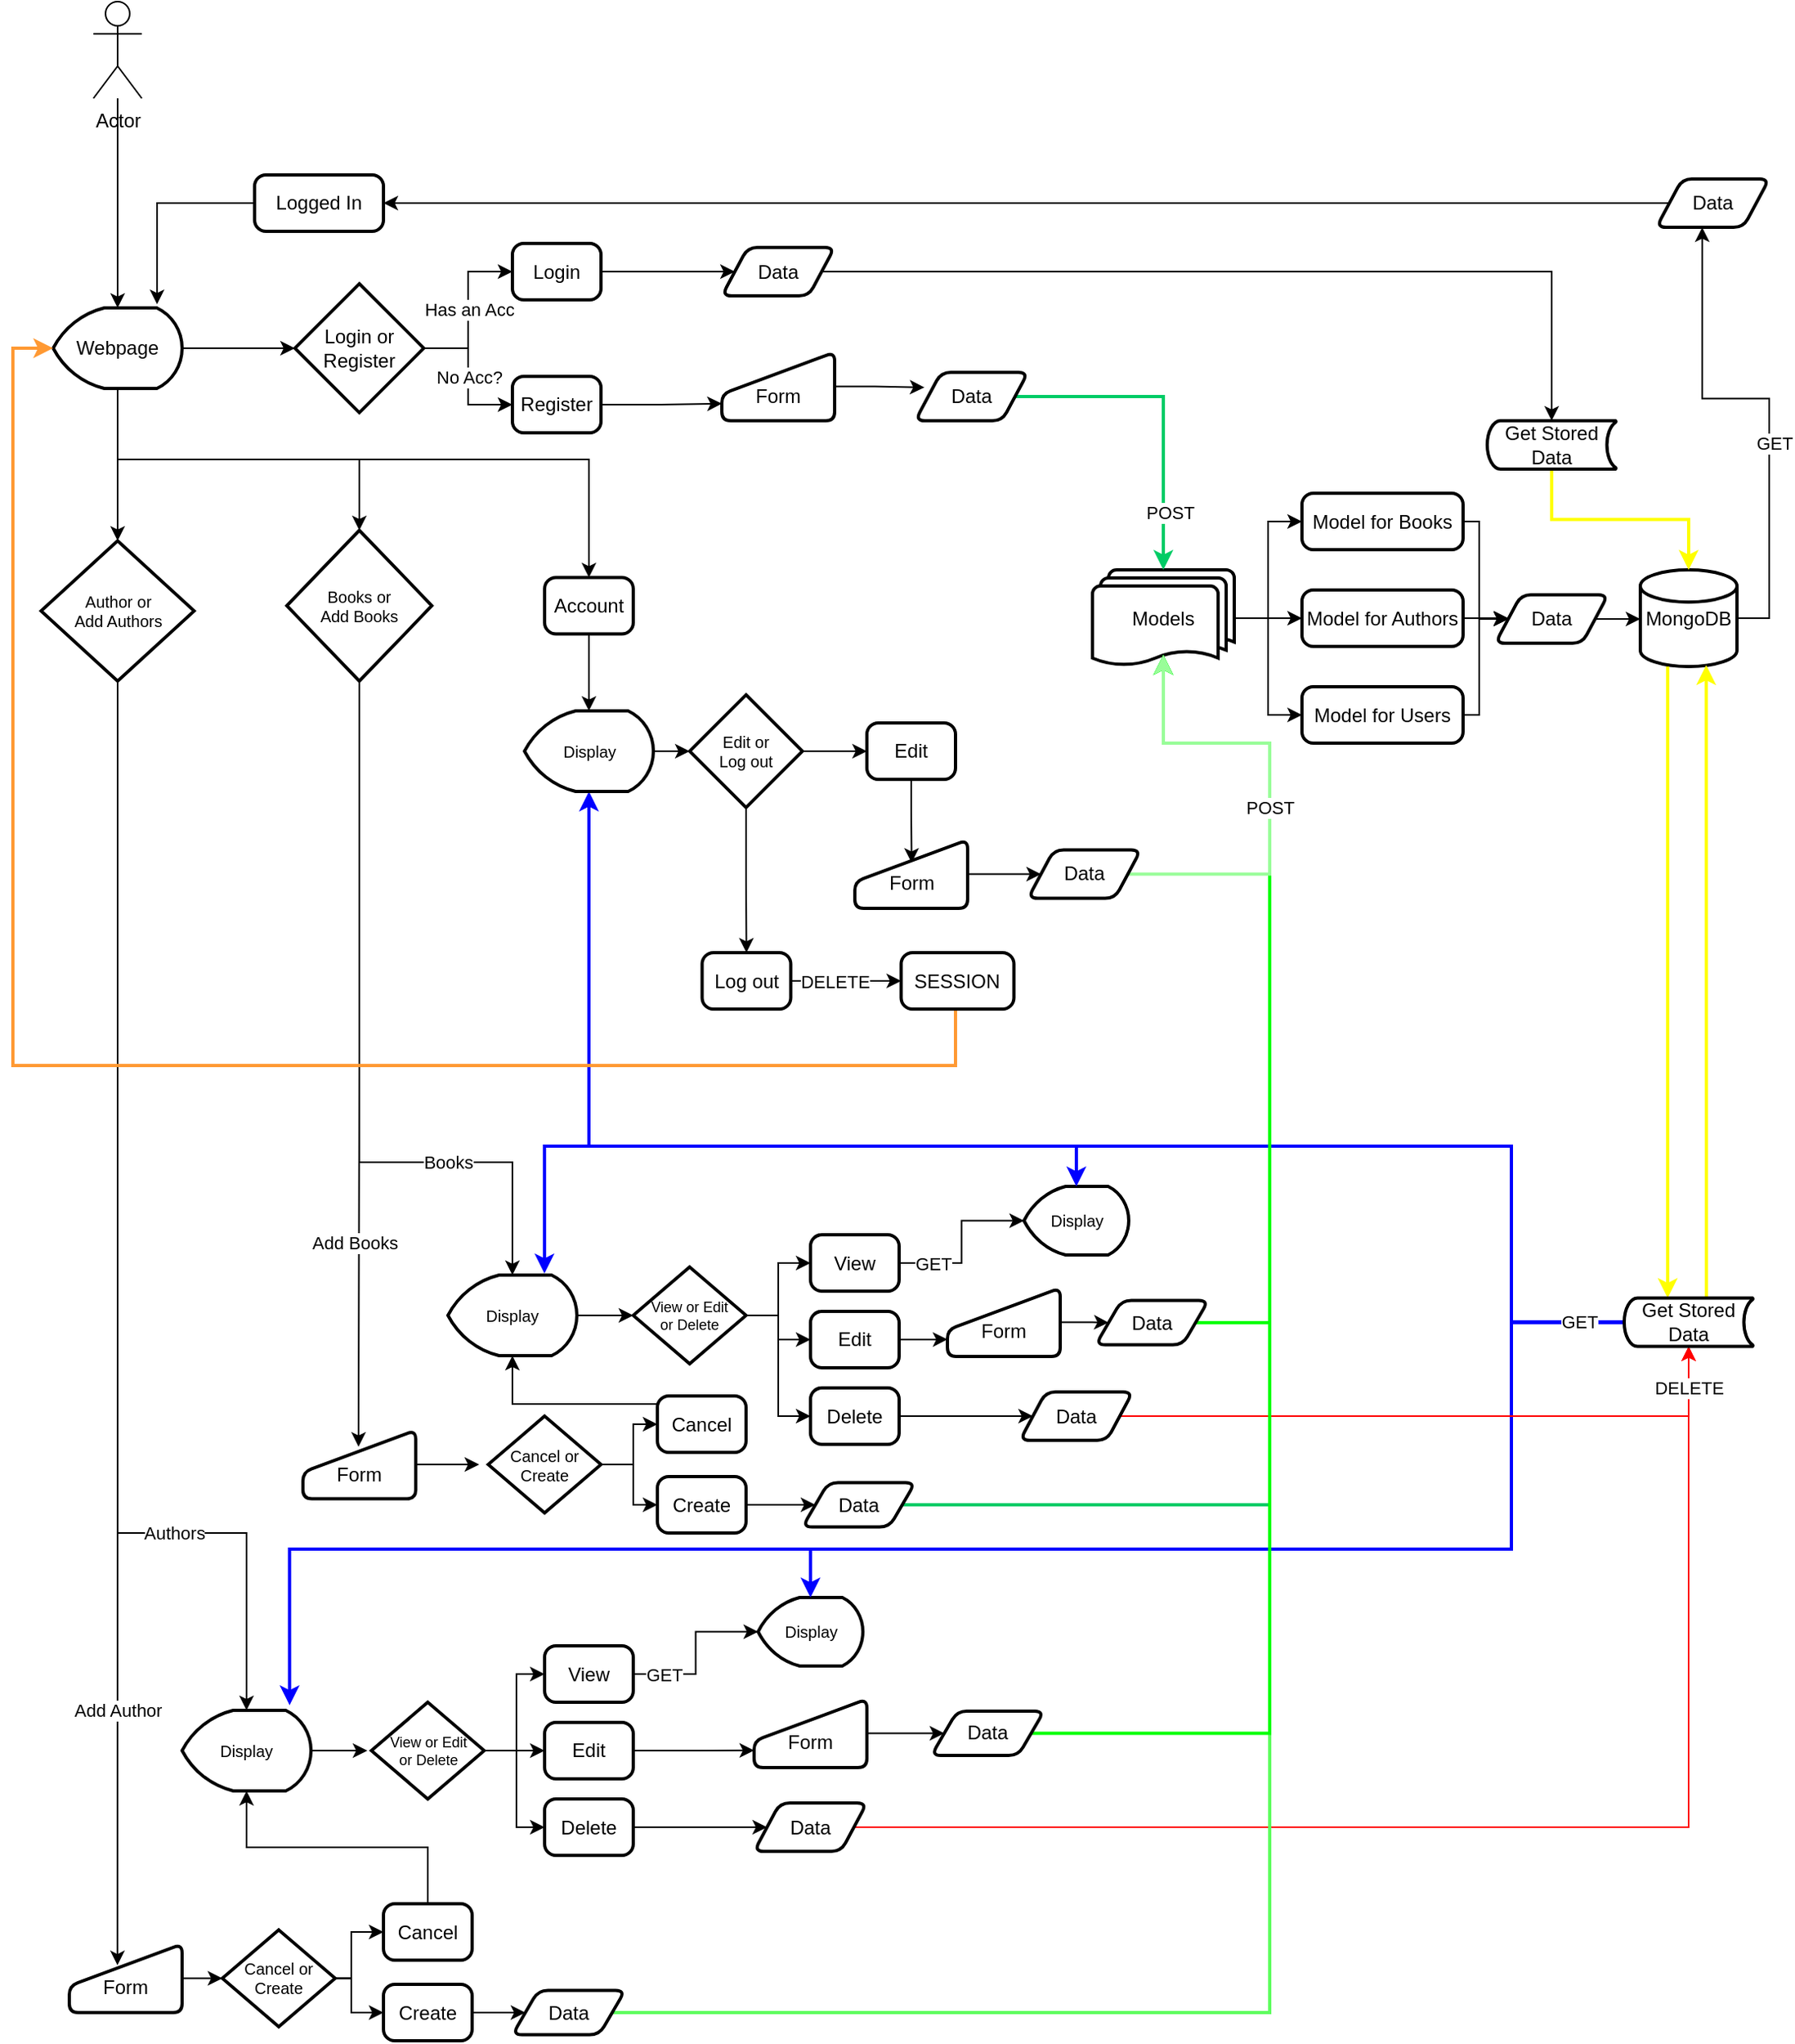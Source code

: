 <mxfile version="21.3.0" type="device">
  <diagram id="C5RBs43oDa-KdzZeNtuy" name="Page-1">
    <mxGraphModel dx="754" dy="336" grid="1" gridSize="10" guides="1" tooltips="1" connect="1" arrows="1" fold="1" page="1" pageScale="1" pageWidth="827" pageHeight="1169" math="0" shadow="0">
      <root>
        <mxCell id="WIyWlLk6GJQsqaUBKTNV-0" />
        <mxCell id="WIyWlLk6GJQsqaUBKTNV-1" parent="WIyWlLk6GJQsqaUBKTNV-0" />
        <mxCell id="bJSDkxrL3WFduaUttJcm-22" style="edgeStyle=orthogonalEdgeStyle;rounded=0;orthogonalLoop=1;jettySize=auto;html=1;exitX=1;exitY=0.5;exitDx=0;exitDy=0;entryX=0;entryY=0.5;entryDx=0;entryDy=0;entryPerimeter=0;" parent="WIyWlLk6GJQsqaUBKTNV-1" source="bJSDkxrL3WFduaUttJcm-2" target="bJSDkxrL3WFduaUttJcm-13" edge="1">
          <mxGeometry relative="1" as="geometry" />
        </mxCell>
        <mxCell id="bJSDkxrL3WFduaUttJcm-2" value="Data" style="shape=parallelogram;html=1;strokeWidth=2;perimeter=parallelogramPerimeter;whiteSpace=wrap;rounded=1;arcSize=12;size=0.23;" parent="WIyWlLk6GJQsqaUBKTNV-1" vertex="1">
          <mxGeometry x="930" y="398" width="70" height="30" as="geometry" />
        </mxCell>
        <mxCell id="bJSDkxrL3WFduaUttJcm-38" style="edgeStyle=orthogonalEdgeStyle;rounded=0;orthogonalLoop=1;jettySize=auto;html=1;exitX=0.5;exitY=1;exitDx=0;exitDy=0;exitPerimeter=0;entryX=0.5;entryY=0;entryDx=0;entryDy=0;entryPerimeter=0;" parent="WIyWlLk6GJQsqaUBKTNV-1" source="bJSDkxrL3WFduaUttJcm-3" target="bJSDkxrL3WFduaUttJcm-35" edge="1">
          <mxGeometry relative="1" as="geometry">
            <mxPoint x="74.667" y="350" as="targetPoint" />
            <Array as="points" />
          </mxGeometry>
        </mxCell>
        <mxCell id="bJSDkxrL3WFduaUttJcm-39" style="edgeStyle=orthogonalEdgeStyle;rounded=0;orthogonalLoop=1;jettySize=auto;html=1;exitX=0.5;exitY=1;exitDx=0;exitDy=0;exitPerimeter=0;entryX=0.5;entryY=0;entryDx=0;entryDy=0;entryPerimeter=0;" parent="WIyWlLk6GJQsqaUBKTNV-1" source="bJSDkxrL3WFduaUttJcm-3" target="bJSDkxrL3WFduaUttJcm-36" edge="1">
          <mxGeometry relative="1" as="geometry" />
        </mxCell>
        <mxCell id="bJSDkxrL3WFduaUttJcm-44" style="edgeStyle=orthogonalEdgeStyle;rounded=0;orthogonalLoop=1;jettySize=auto;html=1;exitX=1;exitY=0.5;exitDx=0;exitDy=0;exitPerimeter=0;" parent="WIyWlLk6GJQsqaUBKTNV-1" source="bJSDkxrL3WFduaUttJcm-3" target="bJSDkxrL3WFduaUttJcm-37" edge="1">
          <mxGeometry relative="1" as="geometry" />
        </mxCell>
        <mxCell id="bJSDkxrL3WFduaUttJcm-191" style="edgeStyle=orthogonalEdgeStyle;rounded=0;orthogonalLoop=1;jettySize=auto;html=1;entryX=0.5;entryY=0;entryDx=0;entryDy=0;" parent="WIyWlLk6GJQsqaUBKTNV-1" target="bJSDkxrL3WFduaUttJcm-190" edge="1">
          <mxGeometry relative="1" as="geometry">
            <mxPoint x="75" y="264" as="sourcePoint" />
            <mxPoint x="367.5" y="381.25" as="targetPoint" />
            <Array as="points">
              <mxPoint x="75" y="314" />
              <mxPoint x="368" y="314" />
            </Array>
          </mxGeometry>
        </mxCell>
        <mxCell id="bJSDkxrL3WFduaUttJcm-3" value="Webpage" style="strokeWidth=2;html=1;shape=mxgraph.flowchart.display;whiteSpace=wrap;" parent="WIyWlLk6GJQsqaUBKTNV-1" vertex="1">
          <mxGeometry x="35" y="220" width="80" height="50" as="geometry" />
        </mxCell>
        <mxCell id="bJSDkxrL3WFduaUttJcm-51" style="edgeStyle=orthogonalEdgeStyle;rounded=0;orthogonalLoop=1;jettySize=auto;html=1;exitX=1;exitY=0.5;exitDx=0;exitDy=0;entryX=0.082;entryY=0.312;entryDx=0;entryDy=0;entryPerimeter=0;" parent="WIyWlLk6GJQsqaUBKTNV-1" source="bJSDkxrL3WFduaUttJcm-4" target="bJSDkxrL3WFduaUttJcm-49" edge="1">
          <mxGeometry relative="1" as="geometry" />
        </mxCell>
        <mxCell id="bJSDkxrL3WFduaUttJcm-4" value="&lt;font style=&quot;font-size: 12px;&quot;&gt;Form&lt;/font&gt;" style="html=1;strokeWidth=2;shape=manualInput;whiteSpace=wrap;rounded=1;size=26;arcSize=11;spacingTop=12;" parent="WIyWlLk6GJQsqaUBKTNV-1" vertex="1">
          <mxGeometry x="450" y="247.5" width="70" height="42.5" as="geometry" />
        </mxCell>
        <mxCell id="bJSDkxrL3WFduaUttJcm-20" style="edgeStyle=orthogonalEdgeStyle;rounded=0;orthogonalLoop=1;jettySize=auto;html=1;exitX=1;exitY=0.5;exitDx=0;exitDy=0;entryX=0;entryY=0.5;entryDx=0;entryDy=0;" parent="WIyWlLk6GJQsqaUBKTNV-1" source="bJSDkxrL3WFduaUttJcm-6" target="bJSDkxrL3WFduaUttJcm-2" edge="1">
          <mxGeometry relative="1" as="geometry">
            <Array as="points">
              <mxPoint x="920" y="353" />
              <mxPoint x="920" y="413" />
            </Array>
          </mxGeometry>
        </mxCell>
        <mxCell id="bJSDkxrL3WFduaUttJcm-6" value="Model for Books" style="rounded=1;whiteSpace=wrap;html=1;absoluteArcSize=1;arcSize=14;strokeWidth=2;" parent="WIyWlLk6GJQsqaUBKTNV-1" vertex="1">
          <mxGeometry x="810" y="335" width="100" height="35" as="geometry" />
        </mxCell>
        <mxCell id="bJSDkxrL3WFduaUttJcm-10" style="edgeStyle=orthogonalEdgeStyle;rounded=0;orthogonalLoop=1;jettySize=auto;html=1;exitX=1;exitY=0.5;exitDx=0;exitDy=0;exitPerimeter=0;entryX=0;entryY=0.5;entryDx=0;entryDy=0;" parent="WIyWlLk6GJQsqaUBKTNV-1" source="bJSDkxrL3WFduaUttJcm-7" target="bJSDkxrL3WFduaUttJcm-6" edge="1">
          <mxGeometry relative="1" as="geometry" />
        </mxCell>
        <mxCell id="bJSDkxrL3WFduaUttJcm-11" style="edgeStyle=orthogonalEdgeStyle;rounded=0;orthogonalLoop=1;jettySize=auto;html=1;exitX=1;exitY=0.5;exitDx=0;exitDy=0;exitPerimeter=0;" parent="WIyWlLk6GJQsqaUBKTNV-1" source="bJSDkxrL3WFduaUttJcm-7" target="bJSDkxrL3WFduaUttJcm-8" edge="1">
          <mxGeometry relative="1" as="geometry" />
        </mxCell>
        <mxCell id="bJSDkxrL3WFduaUttJcm-12" style="edgeStyle=orthogonalEdgeStyle;rounded=0;orthogonalLoop=1;jettySize=auto;html=1;exitX=1;exitY=0.5;exitDx=0;exitDy=0;exitPerimeter=0;entryX=0;entryY=0.5;entryDx=0;entryDy=0;" parent="WIyWlLk6GJQsqaUBKTNV-1" source="bJSDkxrL3WFduaUttJcm-7" target="bJSDkxrL3WFduaUttJcm-9" edge="1">
          <mxGeometry relative="1" as="geometry" />
        </mxCell>
        <mxCell id="bJSDkxrL3WFduaUttJcm-7" value="Models" style="strokeWidth=2;html=1;shape=mxgraph.flowchart.multi-document;whiteSpace=wrap;" parent="WIyWlLk6GJQsqaUBKTNV-1" vertex="1">
          <mxGeometry x="680" y="382.5" width="88" height="60" as="geometry" />
        </mxCell>
        <mxCell id="bJSDkxrL3WFduaUttJcm-19" style="edgeStyle=orthogonalEdgeStyle;rounded=0;orthogonalLoop=1;jettySize=auto;html=1;exitX=1;exitY=0.5;exitDx=0;exitDy=0;entryX=0;entryY=0.5;entryDx=0;entryDy=0;" parent="WIyWlLk6GJQsqaUBKTNV-1" source="bJSDkxrL3WFduaUttJcm-8" target="bJSDkxrL3WFduaUttJcm-2" edge="1">
          <mxGeometry relative="1" as="geometry" />
        </mxCell>
        <mxCell id="bJSDkxrL3WFduaUttJcm-8" value="Model for Authors" style="rounded=1;whiteSpace=wrap;html=1;absoluteArcSize=1;arcSize=14;strokeWidth=2;" parent="WIyWlLk6GJQsqaUBKTNV-1" vertex="1">
          <mxGeometry x="810" y="395" width="100" height="35" as="geometry" />
        </mxCell>
        <mxCell id="bJSDkxrL3WFduaUttJcm-21" style="edgeStyle=orthogonalEdgeStyle;rounded=0;orthogonalLoop=1;jettySize=auto;html=1;exitX=1;exitY=0.5;exitDx=0;exitDy=0;entryX=0;entryY=0.5;entryDx=0;entryDy=0;" parent="WIyWlLk6GJQsqaUBKTNV-1" source="bJSDkxrL3WFduaUttJcm-9" target="bJSDkxrL3WFduaUttJcm-2" edge="1">
          <mxGeometry relative="1" as="geometry">
            <Array as="points">
              <mxPoint x="920" y="473" />
              <mxPoint x="920" y="413" />
            </Array>
          </mxGeometry>
        </mxCell>
        <mxCell id="bJSDkxrL3WFduaUttJcm-9" value="Model for Users" style="rounded=1;whiteSpace=wrap;html=1;absoluteArcSize=1;arcSize=14;strokeWidth=2;" parent="WIyWlLk6GJQsqaUBKTNV-1" vertex="1">
          <mxGeometry x="810" y="455" width="100" height="35" as="geometry" />
        </mxCell>
        <mxCell id="bJSDkxrL3WFduaUttJcm-58" style="edgeStyle=orthogonalEdgeStyle;rounded=0;orthogonalLoop=1;jettySize=auto;html=1;exitX=1;exitY=0.5;exitDx=0;exitDy=0;exitPerimeter=0;entryX=0.406;entryY=1.002;entryDx=0;entryDy=0;entryPerimeter=0;" parent="WIyWlLk6GJQsqaUBKTNV-1" source="bJSDkxrL3WFduaUttJcm-13" target="bJSDkxrL3WFduaUttJcm-56" edge="1">
          <mxGeometry relative="1" as="geometry" />
        </mxCell>
        <mxCell id="m30_3Kxj_st_KB5NB8ii-3" value="GET" style="edgeLabel;html=1;align=center;verticalAlign=middle;resizable=0;points=[];" parent="bJSDkxrL3WFduaUttJcm-58" vertex="1" connectable="0">
          <mxGeometry x="-0.154" y="-3" relative="1" as="geometry">
            <mxPoint as="offset" />
          </mxGeometry>
        </mxCell>
        <mxCell id="bJSDkxrL3WFduaUttJcm-13" value="MongoDB" style="strokeWidth=2;html=1;shape=mxgraph.flowchart.database;whiteSpace=wrap;" parent="WIyWlLk6GJQsqaUBKTNV-1" vertex="1">
          <mxGeometry x="1020" y="382.5" width="60" height="60" as="geometry" />
        </mxCell>
        <mxCell id="bJSDkxrL3WFduaUttJcm-24" style="edgeStyle=orthogonalEdgeStyle;rounded=0;orthogonalLoop=1;jettySize=auto;html=1;exitX=0.5;exitY=1;exitDx=0;exitDy=0;exitPerimeter=0;strokeColor=#FFFF00;strokeWidth=2;" parent="WIyWlLk6GJQsqaUBKTNV-1" source="bJSDkxrL3WFduaUttJcm-14" target="bJSDkxrL3WFduaUttJcm-13" edge="1">
          <mxGeometry relative="1" as="geometry" />
        </mxCell>
        <mxCell id="bJSDkxrL3WFduaUttJcm-14" value="Get Stored Data" style="strokeWidth=2;html=1;shape=mxgraph.flowchart.stored_data;whiteSpace=wrap;" parent="WIyWlLk6GJQsqaUBKTNV-1" vertex="1">
          <mxGeometry x="925" y="290" width="80" height="30" as="geometry" />
        </mxCell>
        <mxCell id="bJSDkxrL3WFduaUttJcm-32" style="edgeStyle=orthogonalEdgeStyle;rounded=0;orthogonalLoop=1;jettySize=auto;html=1;entryX=0.5;entryY=0;entryDx=0;entryDy=0;entryPerimeter=0;" parent="WIyWlLk6GJQsqaUBKTNV-1" source="bJSDkxrL3WFduaUttJcm-27" target="bJSDkxrL3WFduaUttJcm-3" edge="1">
          <mxGeometry relative="1" as="geometry">
            <mxPoint x="75" y="190" as="targetPoint" />
          </mxGeometry>
        </mxCell>
        <mxCell id="bJSDkxrL3WFduaUttJcm-27" value="Actor" style="shape=umlActor;verticalLabelPosition=bottom;verticalAlign=top;html=1;outlineConnect=0;" parent="WIyWlLk6GJQsqaUBKTNV-1" vertex="1">
          <mxGeometry x="60" y="30" width="30" height="60" as="geometry" />
        </mxCell>
        <mxCell id="bJSDkxrL3WFduaUttJcm-76" style="edgeStyle=orthogonalEdgeStyle;rounded=0;orthogonalLoop=1;jettySize=auto;html=1;exitX=1;exitY=0.5;exitDx=0;exitDy=0;exitPerimeter=0;" parent="WIyWlLk6GJQsqaUBKTNV-1" source="bJSDkxrL3WFduaUttJcm-31" edge="1">
          <mxGeometry relative="1" as="geometry">
            <mxPoint x="230" y="1115.259" as="targetPoint" />
          </mxGeometry>
        </mxCell>
        <mxCell id="bJSDkxrL3WFduaUttJcm-31" value="&lt;span style=&quot;font-size: 10px;&quot;&gt;Display&lt;/span&gt;" style="strokeWidth=2;html=1;shape=mxgraph.flowchart.display;whiteSpace=wrap;" parent="WIyWlLk6GJQsqaUBKTNV-1" vertex="1">
          <mxGeometry x="115" y="1090" width="80" height="50" as="geometry" />
        </mxCell>
        <mxCell id="bJSDkxrL3WFduaUttJcm-61" style="edgeStyle=orthogonalEdgeStyle;rounded=0;orthogonalLoop=1;jettySize=auto;html=1;entryX=0.806;entryY=-0.045;entryDx=0;entryDy=0;entryPerimeter=0;" parent="WIyWlLk6GJQsqaUBKTNV-1" source="bJSDkxrL3WFduaUttJcm-33" target="bJSDkxrL3WFduaUttJcm-3" edge="1">
          <mxGeometry relative="1" as="geometry" />
        </mxCell>
        <mxCell id="bJSDkxrL3WFduaUttJcm-33" value="Logged In" style="rounded=1;whiteSpace=wrap;html=1;absoluteArcSize=1;arcSize=14;strokeWidth=2;" parent="WIyWlLk6GJQsqaUBKTNV-1" vertex="1">
          <mxGeometry x="160" y="137.5" width="80" height="35" as="geometry" />
        </mxCell>
        <mxCell id="bJSDkxrL3WFduaUttJcm-198" style="edgeStyle=orthogonalEdgeStyle;rounded=0;orthogonalLoop=1;jettySize=auto;html=1;entryX=0;entryY=0.5;entryDx=0;entryDy=0;" parent="WIyWlLk6GJQsqaUBKTNV-1" source="bJSDkxrL3WFduaUttJcm-34" target="bJSDkxrL3WFduaUttJcm-188" edge="1">
          <mxGeometry relative="1" as="geometry" />
        </mxCell>
        <mxCell id="m30_3Kxj_st_KB5NB8ii-2" style="edgeStyle=orthogonalEdgeStyle;rounded=0;orthogonalLoop=1;jettySize=auto;html=1;exitX=0.5;exitY=1;exitDx=0;exitDy=0;exitPerimeter=0;entryX=0.5;entryY=0;entryDx=0;entryDy=0;" parent="WIyWlLk6GJQsqaUBKTNV-1" source="bJSDkxrL3WFduaUttJcm-34" target="bJSDkxrL3WFduaUttJcm-187" edge="1">
          <mxGeometry relative="1" as="geometry" />
        </mxCell>
        <mxCell id="bJSDkxrL3WFduaUttJcm-34" value="Edit or &#xa;Log out" style="strokeWidth=2;shape=mxgraph.flowchart.decision;whiteSpace=wrap;fontSize=10;" parent="WIyWlLk6GJQsqaUBKTNV-1" vertex="1">
          <mxGeometry x="430" y="460" width="70" height="70" as="geometry" />
        </mxCell>
        <mxCell id="bJSDkxrL3WFduaUttJcm-67" style="edgeStyle=orthogonalEdgeStyle;rounded=0;orthogonalLoop=1;jettySize=auto;html=1;exitX=0.5;exitY=1;exitDx=0;exitDy=0;exitPerimeter=0;entryX=0.427;entryY=0.309;entryDx=0;entryDy=0;entryPerimeter=0;" parent="WIyWlLk6GJQsqaUBKTNV-1" source="bJSDkxrL3WFduaUttJcm-35" target="bJSDkxrL3WFduaUttJcm-63" edge="1">
          <mxGeometry relative="1" as="geometry">
            <mxPoint x="74.857" y="670" as="targetPoint" />
          </mxGeometry>
        </mxCell>
        <mxCell id="bJSDkxrL3WFduaUttJcm-70" value="Add Author" style="edgeLabel;html=1;align=center;verticalAlign=middle;resizable=0;points=[];" parent="bJSDkxrL3WFduaUttJcm-67" vertex="1" connectable="0">
          <mxGeometry x="0.271" y="1" relative="1" as="geometry">
            <mxPoint x="-1" y="132" as="offset" />
          </mxGeometry>
        </mxCell>
        <mxCell id="bJSDkxrL3WFduaUttJcm-68" value="Authors" style="edgeStyle=orthogonalEdgeStyle;rounded=0;orthogonalLoop=1;jettySize=auto;html=1;exitX=0.5;exitY=1;exitDx=0;exitDy=0;exitPerimeter=0;" parent="WIyWlLk6GJQsqaUBKTNV-1" source="bJSDkxrL3WFduaUttJcm-35" target="bJSDkxrL3WFduaUttJcm-31" edge="1">
          <mxGeometry x="0.569" relative="1" as="geometry">
            <Array as="points">
              <mxPoint x="75" y="980" />
              <mxPoint x="155" y="980" />
            </Array>
            <mxPoint as="offset" />
          </mxGeometry>
        </mxCell>
        <mxCell id="bJSDkxrL3WFduaUttJcm-35" value="Author or &#xa;Add Authors" style="strokeWidth=2;shape=mxgraph.flowchart.decision;whiteSpace=wrap;fontSize=10;" parent="WIyWlLk6GJQsqaUBKTNV-1" vertex="1">
          <mxGeometry x="27.5" y="364.5" width="95" height="87" as="geometry" />
        </mxCell>
        <mxCell id="bJSDkxrL3WFduaUttJcm-94" style="edgeStyle=orthogonalEdgeStyle;rounded=0;orthogonalLoop=1;jettySize=auto;html=1;exitX=0.5;exitY=1;exitDx=0;exitDy=0;exitPerimeter=0;entryX=0.493;entryY=0.241;entryDx=0;entryDy=0;entryPerimeter=0;" parent="WIyWlLk6GJQsqaUBKTNV-1" source="bJSDkxrL3WFduaUttJcm-36" target="bJSDkxrL3WFduaUttJcm-87" edge="1">
          <mxGeometry relative="1" as="geometry" />
        </mxCell>
        <mxCell id="bJSDkxrL3WFduaUttJcm-96" value="Add Books" style="edgeLabel;html=1;align=center;verticalAlign=middle;resizable=0;points=[];" parent="bJSDkxrL3WFduaUttJcm-94" vertex="1" connectable="0">
          <mxGeometry x="0.285" y="-3" relative="1" as="geometry">
            <mxPoint y="43" as="offset" />
          </mxGeometry>
        </mxCell>
        <mxCell id="bJSDkxrL3WFduaUttJcm-95" value="Books" style="edgeStyle=orthogonalEdgeStyle;rounded=0;orthogonalLoop=1;jettySize=auto;html=1;exitX=0.5;exitY=1;exitDx=0;exitDy=0;exitPerimeter=0;entryX=0.5;entryY=0;entryDx=0;entryDy=0;entryPerimeter=0;" parent="WIyWlLk6GJQsqaUBKTNV-1" source="bJSDkxrL3WFduaUttJcm-36" target="bJSDkxrL3WFduaUttJcm-86" edge="1">
          <mxGeometry x="0.525" relative="1" as="geometry">
            <Array as="points">
              <mxPoint x="225" y="750" />
              <mxPoint x="320" y="750" />
            </Array>
            <mxPoint as="offset" />
          </mxGeometry>
        </mxCell>
        <mxCell id="bJSDkxrL3WFduaUttJcm-36" value="Books or &#xa;Add Books" style="strokeWidth=2;shape=mxgraph.flowchart.decision;whiteSpace=wrap;fontSize=10;" parent="WIyWlLk6GJQsqaUBKTNV-1" vertex="1">
          <mxGeometry x="180" y="358" width="90" height="93.5" as="geometry" />
        </mxCell>
        <mxCell id="bJSDkxrL3WFduaUttJcm-47" value="Has an Acc" style="edgeStyle=orthogonalEdgeStyle;rounded=0;orthogonalLoop=1;jettySize=auto;html=1;exitX=1;exitY=0.5;exitDx=0;exitDy=0;exitPerimeter=0;entryX=0;entryY=0.5;entryDx=0;entryDy=0;" parent="WIyWlLk6GJQsqaUBKTNV-1" source="bJSDkxrL3WFduaUttJcm-37" target="bJSDkxrL3WFduaUttJcm-45" edge="1">
          <mxGeometry relative="1" as="geometry" />
        </mxCell>
        <mxCell id="bJSDkxrL3WFduaUttJcm-48" value="No Acc?" style="edgeStyle=orthogonalEdgeStyle;rounded=0;orthogonalLoop=1;jettySize=auto;html=1;exitX=1;exitY=0.5;exitDx=0;exitDy=0;exitPerimeter=0;entryX=0;entryY=0.5;entryDx=0;entryDy=0;" parent="WIyWlLk6GJQsqaUBKTNV-1" source="bJSDkxrL3WFduaUttJcm-37" target="bJSDkxrL3WFduaUttJcm-46" edge="1">
          <mxGeometry relative="1" as="geometry" />
        </mxCell>
        <mxCell id="bJSDkxrL3WFduaUttJcm-37" value="Login or&lt;br&gt;Register" style="strokeWidth=2;html=1;shape=mxgraph.flowchart.decision;whiteSpace=wrap;" parent="WIyWlLk6GJQsqaUBKTNV-1" vertex="1">
          <mxGeometry x="185" y="205" width="80" height="80" as="geometry" />
        </mxCell>
        <mxCell id="bJSDkxrL3WFduaUttJcm-53" style="edgeStyle=orthogonalEdgeStyle;rounded=0;orthogonalLoop=1;jettySize=auto;html=1;exitX=1;exitY=0.5;exitDx=0;exitDy=0;entryX=0;entryY=0.5;entryDx=0;entryDy=0;" parent="WIyWlLk6GJQsqaUBKTNV-1" source="bJSDkxrL3WFduaUttJcm-45" target="bJSDkxrL3WFduaUttJcm-52" edge="1">
          <mxGeometry relative="1" as="geometry">
            <mxPoint x="410" y="197.545" as="targetPoint" />
          </mxGeometry>
        </mxCell>
        <mxCell id="bJSDkxrL3WFduaUttJcm-45" value="Login" style="rounded=1;whiteSpace=wrap;html=1;absoluteArcSize=1;arcSize=14;strokeWidth=2;" parent="WIyWlLk6GJQsqaUBKTNV-1" vertex="1">
          <mxGeometry x="320" y="180" width="55" height="35" as="geometry" />
        </mxCell>
        <mxCell id="bJSDkxrL3WFduaUttJcm-50" style="edgeStyle=orthogonalEdgeStyle;rounded=0;orthogonalLoop=1;jettySize=auto;html=1;exitX=1;exitY=0.5;exitDx=0;exitDy=0;entryX=0;entryY=0.75;entryDx=0;entryDy=0;" parent="WIyWlLk6GJQsqaUBKTNV-1" source="bJSDkxrL3WFduaUttJcm-46" target="bJSDkxrL3WFduaUttJcm-4" edge="1">
          <mxGeometry relative="1" as="geometry" />
        </mxCell>
        <mxCell id="bJSDkxrL3WFduaUttJcm-46" value="Register" style="rounded=1;whiteSpace=wrap;html=1;absoluteArcSize=1;arcSize=14;strokeWidth=2;" parent="WIyWlLk6GJQsqaUBKTNV-1" vertex="1">
          <mxGeometry x="320" y="262.5" width="55" height="35" as="geometry" />
        </mxCell>
        <mxCell id="bJSDkxrL3WFduaUttJcm-55" style="edgeStyle=orthogonalEdgeStyle;rounded=0;orthogonalLoop=1;jettySize=auto;html=1;entryX=0.5;entryY=0;entryDx=0;entryDy=0;entryPerimeter=0;strokeColor=#00CC66;strokeWidth=2;" parent="WIyWlLk6GJQsqaUBKTNV-1" source="bJSDkxrL3WFduaUttJcm-49" target="bJSDkxrL3WFduaUttJcm-7" edge="1">
          <mxGeometry relative="1" as="geometry" />
        </mxCell>
        <mxCell id="bJSDkxrL3WFduaUttJcm-185" value="POST" style="edgeLabel;html=1;align=center;verticalAlign=middle;resizable=0;points=[];" parent="bJSDkxrL3WFduaUttJcm-55" vertex="1" connectable="0">
          <mxGeometry x="0.642" y="4" relative="1" as="geometry">
            <mxPoint as="offset" />
          </mxGeometry>
        </mxCell>
        <mxCell id="bJSDkxrL3WFduaUttJcm-49" value="Data" style="shape=parallelogram;html=1;strokeWidth=2;perimeter=parallelogramPerimeter;whiteSpace=wrap;rounded=1;arcSize=12;size=0.23;" parent="WIyWlLk6GJQsqaUBKTNV-1" vertex="1">
          <mxGeometry x="570" y="260" width="70" height="30" as="geometry" />
        </mxCell>
        <mxCell id="bJSDkxrL3WFduaUttJcm-54" style="edgeStyle=orthogonalEdgeStyle;rounded=0;orthogonalLoop=1;jettySize=auto;html=1;exitX=1;exitY=0.5;exitDx=0;exitDy=0;entryX=0.5;entryY=0;entryDx=0;entryDy=0;entryPerimeter=0;" parent="WIyWlLk6GJQsqaUBKTNV-1" source="bJSDkxrL3WFduaUttJcm-52" target="bJSDkxrL3WFduaUttJcm-14" edge="1">
          <mxGeometry relative="1" as="geometry">
            <mxPoint x="960" y="198" as="targetPoint" />
          </mxGeometry>
        </mxCell>
        <mxCell id="bJSDkxrL3WFduaUttJcm-52" value="Data" style="shape=parallelogram;html=1;strokeWidth=2;perimeter=parallelogramPerimeter;whiteSpace=wrap;rounded=1;arcSize=12;size=0.23;" parent="WIyWlLk6GJQsqaUBKTNV-1" vertex="1">
          <mxGeometry x="450" y="182.5" width="70" height="30" as="geometry" />
        </mxCell>
        <mxCell id="bJSDkxrL3WFduaUttJcm-60" style="edgeStyle=orthogonalEdgeStyle;rounded=0;orthogonalLoop=1;jettySize=auto;html=1;exitX=0;exitY=0.5;exitDx=0;exitDy=0;entryX=1;entryY=0.5;entryDx=0;entryDy=0;" parent="WIyWlLk6GJQsqaUBKTNV-1" source="bJSDkxrL3WFduaUttJcm-56" target="bJSDkxrL3WFduaUttJcm-33" edge="1">
          <mxGeometry relative="1" as="geometry" />
        </mxCell>
        <mxCell id="bJSDkxrL3WFduaUttJcm-56" value="Data" style="shape=parallelogram;html=1;strokeWidth=2;perimeter=parallelogramPerimeter;whiteSpace=wrap;rounded=1;arcSize=12;size=0.23;" parent="WIyWlLk6GJQsqaUBKTNV-1" vertex="1">
          <mxGeometry x="1030" y="140" width="70" height="30" as="geometry" />
        </mxCell>
        <mxCell id="bJSDkxrL3WFduaUttJcm-62" value="&lt;span style=&quot;font-size: 10px;&quot;&gt;Display&lt;/span&gt;" style="strokeWidth=2;html=1;shape=mxgraph.flowchart.display;whiteSpace=wrap;" parent="WIyWlLk6GJQsqaUBKTNV-1" vertex="1">
          <mxGeometry x="472.5" y="1020" width="65" height="42.5" as="geometry" />
        </mxCell>
        <mxCell id="bJSDkxrL3WFduaUttJcm-71" style="edgeStyle=orthogonalEdgeStyle;rounded=0;orthogonalLoop=1;jettySize=auto;html=1;entryX=0;entryY=0.5;entryDx=0;entryDy=0;entryPerimeter=0;" parent="WIyWlLk6GJQsqaUBKTNV-1" source="bJSDkxrL3WFduaUttJcm-63" target="bJSDkxrL3WFduaUttJcm-64" edge="1">
          <mxGeometry relative="1" as="geometry" />
        </mxCell>
        <mxCell id="bJSDkxrL3WFduaUttJcm-63" value="&lt;font style=&quot;font-size: 12px;&quot;&gt;Form&lt;/font&gt;" style="html=1;strokeWidth=2;shape=manualInput;whiteSpace=wrap;rounded=1;size=26;arcSize=11;spacingTop=12;" parent="WIyWlLk6GJQsqaUBKTNV-1" vertex="1">
          <mxGeometry x="45" y="1235" width="70" height="42.5" as="geometry" />
        </mxCell>
        <mxCell id="bJSDkxrL3WFduaUttJcm-72" style="edgeStyle=orthogonalEdgeStyle;rounded=0;orthogonalLoop=1;jettySize=auto;html=1;exitX=1;exitY=0.5;exitDx=0;exitDy=0;exitPerimeter=0;entryX=0;entryY=0.5;entryDx=0;entryDy=0;" parent="WIyWlLk6GJQsqaUBKTNV-1" source="bJSDkxrL3WFduaUttJcm-64" target="bJSDkxrL3WFduaUttJcm-66" edge="1">
          <mxGeometry relative="1" as="geometry">
            <Array as="points">
              <mxPoint x="220" y="1256" />
              <mxPoint x="220" y="1228" />
            </Array>
          </mxGeometry>
        </mxCell>
        <mxCell id="bJSDkxrL3WFduaUttJcm-73" style="edgeStyle=orthogonalEdgeStyle;rounded=0;orthogonalLoop=1;jettySize=auto;html=1;exitX=1;exitY=0.5;exitDx=0;exitDy=0;exitPerimeter=0;entryX=0;entryY=0.5;entryDx=0;entryDy=0;" parent="WIyWlLk6GJQsqaUBKTNV-1" source="bJSDkxrL3WFduaUttJcm-64" target="bJSDkxrL3WFduaUttJcm-65" edge="1">
          <mxGeometry relative="1" as="geometry">
            <Array as="points">
              <mxPoint x="220" y="1256" />
              <mxPoint x="220" y="1278" />
            </Array>
          </mxGeometry>
        </mxCell>
        <mxCell id="bJSDkxrL3WFduaUttJcm-64" value="Cancel or &#xa;Create" style="strokeWidth=2;shape=mxgraph.flowchart.decision;whiteSpace=wrap;fontSize=10;" parent="WIyWlLk6GJQsqaUBKTNV-1" vertex="1">
          <mxGeometry x="140" y="1226.25" width="70" height="60" as="geometry" />
        </mxCell>
        <mxCell id="bJSDkxrL3WFduaUttJcm-140" style="edgeStyle=orthogonalEdgeStyle;rounded=0;orthogonalLoop=1;jettySize=auto;html=1;" parent="WIyWlLk6GJQsqaUBKTNV-1" source="bJSDkxrL3WFduaUttJcm-65" target="bJSDkxrL3WFduaUttJcm-139" edge="1">
          <mxGeometry relative="1" as="geometry" />
        </mxCell>
        <mxCell id="bJSDkxrL3WFduaUttJcm-65" value="Create" style="rounded=1;whiteSpace=wrap;html=1;absoluteArcSize=1;arcSize=14;strokeWidth=2;" parent="WIyWlLk6GJQsqaUBKTNV-1" vertex="1">
          <mxGeometry x="240" y="1260" width="55" height="35" as="geometry" />
        </mxCell>
        <mxCell id="bJSDkxrL3WFduaUttJcm-74" style="edgeStyle=orthogonalEdgeStyle;rounded=0;orthogonalLoop=1;jettySize=auto;html=1;exitX=0.5;exitY=0;exitDx=0;exitDy=0;entryX=0.5;entryY=1;entryDx=0;entryDy=0;entryPerimeter=0;" parent="WIyWlLk6GJQsqaUBKTNV-1" source="bJSDkxrL3WFduaUttJcm-66" target="bJSDkxrL3WFduaUttJcm-31" edge="1">
          <mxGeometry relative="1" as="geometry" />
        </mxCell>
        <mxCell id="bJSDkxrL3WFduaUttJcm-66" value="Cancel" style="rounded=1;whiteSpace=wrap;html=1;absoluteArcSize=1;arcSize=14;strokeWidth=2;" parent="WIyWlLk6GJQsqaUBKTNV-1" vertex="1">
          <mxGeometry x="240" y="1210" width="55" height="35" as="geometry" />
        </mxCell>
        <mxCell id="bJSDkxrL3WFduaUttJcm-80" style="edgeStyle=orthogonalEdgeStyle;rounded=0;orthogonalLoop=1;jettySize=auto;html=1;exitX=1;exitY=0.5;exitDx=0;exitDy=0;exitPerimeter=0;entryX=0;entryY=0.5;entryDx=0;entryDy=0;" parent="WIyWlLk6GJQsqaUBKTNV-1" source="bJSDkxrL3WFduaUttJcm-75" target="bJSDkxrL3WFduaUttJcm-78" edge="1">
          <mxGeometry relative="1" as="geometry" />
        </mxCell>
        <mxCell id="bJSDkxrL3WFduaUttJcm-82" style="edgeStyle=orthogonalEdgeStyle;rounded=0;orthogonalLoop=1;jettySize=auto;html=1;exitX=1;exitY=0.5;exitDx=0;exitDy=0;exitPerimeter=0;entryX=0;entryY=0.5;entryDx=0;entryDy=0;" parent="WIyWlLk6GJQsqaUBKTNV-1" source="bJSDkxrL3WFduaUttJcm-75" target="bJSDkxrL3WFduaUttJcm-77" edge="1">
          <mxGeometry relative="1" as="geometry" />
        </mxCell>
        <mxCell id="bJSDkxrL3WFduaUttJcm-85" style="edgeStyle=orthogonalEdgeStyle;rounded=0;orthogonalLoop=1;jettySize=auto;html=1;exitX=1;exitY=0.5;exitDx=0;exitDy=0;exitPerimeter=0;" parent="WIyWlLk6GJQsqaUBKTNV-1" source="bJSDkxrL3WFduaUttJcm-75" target="bJSDkxrL3WFduaUttJcm-79" edge="1">
          <mxGeometry relative="1" as="geometry" />
        </mxCell>
        <mxCell id="bJSDkxrL3WFduaUttJcm-75" value="View or Edit &#xa;or Delete" style="strokeWidth=2;shape=mxgraph.flowchart.decision;whiteSpace=wrap;fontSize=9;" parent="WIyWlLk6GJQsqaUBKTNV-1" vertex="1">
          <mxGeometry x="232.5" y="1085" width="70" height="60" as="geometry" />
        </mxCell>
        <mxCell id="bJSDkxrL3WFduaUttJcm-110" value="" style="edgeStyle=orthogonalEdgeStyle;rounded=0;orthogonalLoop=1;jettySize=auto;html=1;exitX=1;exitY=0.5;exitDx=0;exitDy=0;entryX=0;entryY=0.75;entryDx=0;entryDy=0;" parent="WIyWlLk6GJQsqaUBKTNV-1" source="bJSDkxrL3WFduaUttJcm-77" target="bJSDkxrL3WFduaUttJcm-106" edge="1">
          <mxGeometry relative="1" as="geometry" />
        </mxCell>
        <mxCell id="bJSDkxrL3WFduaUttJcm-77" value="Edit" style="rounded=1;whiteSpace=wrap;html=1;absoluteArcSize=1;arcSize=14;strokeWidth=2;" parent="WIyWlLk6GJQsqaUBKTNV-1" vertex="1">
          <mxGeometry x="340" y="1097.5" width="55" height="35" as="geometry" />
        </mxCell>
        <mxCell id="bJSDkxrL3WFduaUttJcm-114" style="edgeStyle=orthogonalEdgeStyle;rounded=0;orthogonalLoop=1;jettySize=auto;html=1;exitX=1;exitY=0.5;exitDx=0;exitDy=0;entryX=0;entryY=0.5;entryDx=0;entryDy=0;entryPerimeter=0;" parent="WIyWlLk6GJQsqaUBKTNV-1" source="bJSDkxrL3WFduaUttJcm-78" target="bJSDkxrL3WFduaUttJcm-62" edge="1">
          <mxGeometry relative="1" as="geometry" />
        </mxCell>
        <mxCell id="bJSDkxrL3WFduaUttJcm-119" value="GET" style="edgeLabel;html=1;align=center;verticalAlign=middle;resizable=0;points=[];" parent="bJSDkxrL3WFduaUttJcm-114" vertex="1" connectable="0">
          <mxGeometry x="-0.368" relative="1" as="geometry">
            <mxPoint x="-14" as="offset" />
          </mxGeometry>
        </mxCell>
        <mxCell id="bJSDkxrL3WFduaUttJcm-78" value="View" style="rounded=1;whiteSpace=wrap;html=1;absoluteArcSize=1;arcSize=14;strokeWidth=2;" parent="WIyWlLk6GJQsqaUBKTNV-1" vertex="1">
          <mxGeometry x="340" y="1050" width="55" height="35" as="geometry" />
        </mxCell>
        <mxCell id="bJSDkxrL3WFduaUttJcm-116" style="edgeStyle=orthogonalEdgeStyle;rounded=0;orthogonalLoop=1;jettySize=auto;html=1;entryX=0;entryY=0.5;entryDx=0;entryDy=0;" parent="WIyWlLk6GJQsqaUBKTNV-1" source="bJSDkxrL3WFduaUttJcm-79" target="bJSDkxrL3WFduaUttJcm-112" edge="1">
          <mxGeometry relative="1" as="geometry" />
        </mxCell>
        <mxCell id="bJSDkxrL3WFduaUttJcm-79" value="Delete" style="rounded=1;whiteSpace=wrap;html=1;absoluteArcSize=1;arcSize=14;strokeWidth=2;" parent="WIyWlLk6GJQsqaUBKTNV-1" vertex="1">
          <mxGeometry x="340" y="1145" width="55" height="35" as="geometry" />
        </mxCell>
        <mxCell id="bJSDkxrL3WFduaUttJcm-162" style="edgeStyle=orthogonalEdgeStyle;rounded=0;orthogonalLoop=1;jettySize=auto;html=1;entryX=0;entryY=0.5;entryDx=0;entryDy=0;entryPerimeter=0;" parent="WIyWlLk6GJQsqaUBKTNV-1" source="bJSDkxrL3WFduaUttJcm-86" target="bJSDkxrL3WFduaUttJcm-161" edge="1">
          <mxGeometry relative="1" as="geometry" />
        </mxCell>
        <mxCell id="bJSDkxrL3WFduaUttJcm-86" value="&lt;span style=&quot;font-size: 10px;&quot;&gt;Display&lt;/span&gt;" style="strokeWidth=2;html=1;shape=mxgraph.flowchart.display;whiteSpace=wrap;" parent="WIyWlLk6GJQsqaUBKTNV-1" vertex="1">
          <mxGeometry x="280" y="820" width="80" height="50" as="geometry" />
        </mxCell>
        <mxCell id="bJSDkxrL3WFduaUttJcm-97" style="edgeStyle=orthogonalEdgeStyle;rounded=0;orthogonalLoop=1;jettySize=auto;html=1;entryX=-0.08;entryY=0.5;entryDx=0;entryDy=0;entryPerimeter=0;" parent="WIyWlLk6GJQsqaUBKTNV-1" source="bJSDkxrL3WFduaUttJcm-87" target="bJSDkxrL3WFduaUttJcm-88" edge="1">
          <mxGeometry relative="1" as="geometry" />
        </mxCell>
        <mxCell id="bJSDkxrL3WFduaUttJcm-87" value="&lt;font style=&quot;font-size: 12px;&quot;&gt;Form&lt;/font&gt;" style="html=1;strokeWidth=2;shape=manualInput;whiteSpace=wrap;rounded=1;size=26;arcSize=11;spacingTop=12;" parent="WIyWlLk6GJQsqaUBKTNV-1" vertex="1">
          <mxGeometry x="190" y="916.25" width="70" height="42.5" as="geometry" />
        </mxCell>
        <mxCell id="bJSDkxrL3WFduaUttJcm-98" style="edgeStyle=orthogonalEdgeStyle;rounded=0;orthogonalLoop=1;jettySize=auto;html=1;exitX=1;exitY=0.5;exitDx=0;exitDy=0;exitPerimeter=0;entryX=0;entryY=0.5;entryDx=0;entryDy=0;" parent="WIyWlLk6GJQsqaUBKTNV-1" source="bJSDkxrL3WFduaUttJcm-88" target="bJSDkxrL3WFduaUttJcm-90" edge="1">
          <mxGeometry relative="1" as="geometry" />
        </mxCell>
        <mxCell id="bJSDkxrL3WFduaUttJcm-99" style="edgeStyle=orthogonalEdgeStyle;rounded=0;orthogonalLoop=1;jettySize=auto;html=1;exitX=1;exitY=0.5;exitDx=0;exitDy=0;exitPerimeter=0;entryX=0;entryY=0.5;entryDx=0;entryDy=0;" parent="WIyWlLk6GJQsqaUBKTNV-1" source="bJSDkxrL3WFduaUttJcm-88" target="bJSDkxrL3WFduaUttJcm-89" edge="1">
          <mxGeometry relative="1" as="geometry" />
        </mxCell>
        <mxCell id="bJSDkxrL3WFduaUttJcm-88" value="Cancel or &#xa;Create" style="strokeWidth=2;shape=mxgraph.flowchart.decision;whiteSpace=wrap;fontSize=10;" parent="WIyWlLk6GJQsqaUBKTNV-1" vertex="1">
          <mxGeometry x="305" y="907.5" width="70" height="60" as="geometry" />
        </mxCell>
        <mxCell id="bJSDkxrL3WFduaUttJcm-137" style="edgeStyle=orthogonalEdgeStyle;rounded=0;orthogonalLoop=1;jettySize=auto;html=1;" parent="WIyWlLk6GJQsqaUBKTNV-1" source="bJSDkxrL3WFduaUttJcm-89" target="bJSDkxrL3WFduaUttJcm-127" edge="1">
          <mxGeometry relative="1" as="geometry" />
        </mxCell>
        <mxCell id="bJSDkxrL3WFduaUttJcm-89" value="Create" style="rounded=1;whiteSpace=wrap;html=1;absoluteArcSize=1;arcSize=14;strokeWidth=2;" parent="WIyWlLk6GJQsqaUBKTNV-1" vertex="1">
          <mxGeometry x="410" y="945" width="55" height="35" as="geometry" />
        </mxCell>
        <mxCell id="bJSDkxrL3WFduaUttJcm-104" style="edgeStyle=orthogonalEdgeStyle;rounded=0;orthogonalLoop=1;jettySize=auto;html=1;exitX=0;exitY=0.25;exitDx=0;exitDy=0;entryX=0.5;entryY=1;entryDx=0;entryDy=0;entryPerimeter=0;" parent="WIyWlLk6GJQsqaUBKTNV-1" source="bJSDkxrL3WFduaUttJcm-90" target="bJSDkxrL3WFduaUttJcm-86" edge="1">
          <mxGeometry relative="1" as="geometry">
            <Array as="points">
              <mxPoint x="410" y="900" />
              <mxPoint x="320" y="900" />
            </Array>
          </mxGeometry>
        </mxCell>
        <mxCell id="bJSDkxrL3WFduaUttJcm-90" value="Cancel" style="rounded=1;whiteSpace=wrap;html=1;absoluteArcSize=1;arcSize=14;strokeWidth=2;" parent="WIyWlLk6GJQsqaUBKTNV-1" vertex="1">
          <mxGeometry x="410" y="895" width="55" height="35" as="geometry" />
        </mxCell>
        <mxCell id="bJSDkxrL3WFduaUttJcm-172" style="edgeStyle=orthogonalEdgeStyle;rounded=0;orthogonalLoop=1;jettySize=auto;html=1;entryX=0;entryY=0.5;entryDx=0;entryDy=0;" parent="WIyWlLk6GJQsqaUBKTNV-1" source="bJSDkxrL3WFduaUttJcm-106" target="bJSDkxrL3WFduaUttJcm-171" edge="1">
          <mxGeometry relative="1" as="geometry" />
        </mxCell>
        <mxCell id="bJSDkxrL3WFduaUttJcm-106" value="&lt;font style=&quot;font-size: 12px;&quot;&gt;Form&lt;/font&gt;" style="html=1;strokeWidth=2;shape=manualInput;whiteSpace=wrap;rounded=1;size=26;arcSize=11;spacingTop=12;" parent="WIyWlLk6GJQsqaUBKTNV-1" vertex="1">
          <mxGeometry x="470" y="1083" width="70" height="42.5" as="geometry" />
        </mxCell>
        <mxCell id="bJSDkxrL3WFduaUttJcm-117" style="edgeStyle=orthogonalEdgeStyle;rounded=0;orthogonalLoop=1;jettySize=auto;html=1;entryX=0.5;entryY=1;entryDx=0;entryDy=0;entryPerimeter=0;strokeColor=#ff1414;" parent="WIyWlLk6GJQsqaUBKTNV-1" source="bJSDkxrL3WFduaUttJcm-112" target="bJSDkxrL3WFduaUttJcm-113" edge="1">
          <mxGeometry relative="1" as="geometry" />
        </mxCell>
        <mxCell id="bJSDkxrL3WFduaUttJcm-112" value="Data" style="shape=parallelogram;html=1;strokeWidth=2;perimeter=parallelogramPerimeter;whiteSpace=wrap;rounded=1;arcSize=12;size=0.23;" parent="WIyWlLk6GJQsqaUBKTNV-1" vertex="1">
          <mxGeometry x="470" y="1147.5" width="70" height="30" as="geometry" />
        </mxCell>
        <mxCell id="bJSDkxrL3WFduaUttJcm-142" style="edgeStyle=orthogonalEdgeStyle;rounded=0;orthogonalLoop=1;jettySize=auto;html=1;strokeColor=#0000FF;strokeWidth=2;entryX=0.749;entryY=-0.02;entryDx=0;entryDy=0;entryPerimeter=0;" parent="WIyWlLk6GJQsqaUBKTNV-1" source="bJSDkxrL3WFduaUttJcm-113" target="bJSDkxrL3WFduaUttJcm-86" edge="1">
          <mxGeometry relative="1" as="geometry">
            <mxPoint x="360" y="810" as="targetPoint" />
            <Array as="points">
              <mxPoint x="940" y="849" />
              <mxPoint x="940" y="740" />
              <mxPoint x="340" y="740" />
            </Array>
          </mxGeometry>
        </mxCell>
        <mxCell id="bJSDkxrL3WFduaUttJcm-143" style="edgeStyle=orthogonalEdgeStyle;rounded=0;orthogonalLoop=1;jettySize=auto;html=1;entryX=0.5;entryY=0;entryDx=0;entryDy=0;entryPerimeter=0;strokeColor=#0000FF;strokeWidth=2;" parent="WIyWlLk6GJQsqaUBKTNV-1" source="bJSDkxrL3WFduaUttJcm-113" target="bJSDkxrL3WFduaUttJcm-62" edge="1">
          <mxGeometry relative="1" as="geometry">
            <Array as="points">
              <mxPoint x="940" y="849" />
              <mxPoint x="940" y="990" />
              <mxPoint x="505" y="990" />
            </Array>
          </mxGeometry>
        </mxCell>
        <mxCell id="bJSDkxrL3WFduaUttJcm-144" style="edgeStyle=orthogonalEdgeStyle;rounded=0;orthogonalLoop=1;jettySize=auto;html=1;entryX=0.834;entryY=-0.063;entryDx=0;entryDy=0;entryPerimeter=0;strokeColor=#0000FF;strokeWidth=2;" parent="WIyWlLk6GJQsqaUBKTNV-1" source="bJSDkxrL3WFduaUttJcm-113" target="bJSDkxrL3WFduaUttJcm-31" edge="1">
          <mxGeometry relative="1" as="geometry">
            <Array as="points">
              <mxPoint x="940" y="849" />
              <mxPoint x="940" y="990" />
              <mxPoint x="182" y="990" />
            </Array>
          </mxGeometry>
        </mxCell>
        <mxCell id="bJSDkxrL3WFduaUttJcm-138" style="edgeStyle=orthogonalEdgeStyle;rounded=0;orthogonalLoop=1;jettySize=auto;html=1;entryX=0.5;entryY=0.88;entryDx=0;entryDy=0;entryPerimeter=0;strokeColor=#00CC66;strokeWidth=2;" parent="WIyWlLk6GJQsqaUBKTNV-1" source="bJSDkxrL3WFduaUttJcm-127" target="bJSDkxrL3WFduaUttJcm-7" edge="1">
          <mxGeometry relative="1" as="geometry">
            <Array as="points">
              <mxPoint x="790" y="963" />
              <mxPoint x="790" y="490" />
              <mxPoint x="724" y="490" />
            </Array>
          </mxGeometry>
        </mxCell>
        <mxCell id="bJSDkxrL3WFduaUttJcm-127" value="Data" style="shape=parallelogram;html=1;strokeWidth=2;perimeter=parallelogramPerimeter;whiteSpace=wrap;rounded=1;arcSize=12;size=0.23;" parent="WIyWlLk6GJQsqaUBKTNV-1" vertex="1">
          <mxGeometry x="500" y="948.75" width="70" height="27.5" as="geometry" />
        </mxCell>
        <mxCell id="bJSDkxrL3WFduaUttJcm-141" style="edgeStyle=orthogonalEdgeStyle;rounded=0;orthogonalLoop=1;jettySize=auto;html=1;entryX=0.5;entryY=0.88;entryDx=0;entryDy=0;entryPerimeter=0;strokeColor=#5efd5e;strokeWidth=2;" parent="WIyWlLk6GJQsqaUBKTNV-1" source="bJSDkxrL3WFduaUttJcm-139" target="bJSDkxrL3WFduaUttJcm-7" edge="1">
          <mxGeometry relative="1" as="geometry">
            <Array as="points">
              <mxPoint x="790" y="1278" />
              <mxPoint x="790" y="490" />
              <mxPoint x="724" y="490" />
            </Array>
          </mxGeometry>
        </mxCell>
        <mxCell id="bJSDkxrL3WFduaUttJcm-139" value="Data" style="shape=parallelogram;html=1;strokeWidth=2;perimeter=parallelogramPerimeter;whiteSpace=wrap;rounded=1;arcSize=12;size=0.23;" parent="WIyWlLk6GJQsqaUBKTNV-1" vertex="1">
          <mxGeometry x="320" y="1263.75" width="70" height="27.5" as="geometry" />
        </mxCell>
        <mxCell id="bJSDkxrL3WFduaUttJcm-150" value="&lt;span style=&quot;font-size: 10px;&quot;&gt;Display&lt;/span&gt;" style="strokeWidth=2;html=1;shape=mxgraph.flowchart.display;whiteSpace=wrap;" parent="WIyWlLk6GJQsqaUBKTNV-1" vertex="1">
          <mxGeometry x="637.5" y="765" width="65" height="42.5" as="geometry" />
        </mxCell>
        <mxCell id="bJSDkxrL3WFduaUttJcm-177" style="edgeStyle=orthogonalEdgeStyle;rounded=0;orthogonalLoop=1;jettySize=auto;html=1;entryX=0;entryY=0.75;entryDx=0;entryDy=0;" parent="WIyWlLk6GJQsqaUBKTNV-1" source="bJSDkxrL3WFduaUttJcm-152" target="bJSDkxrL3WFduaUttJcm-158" edge="1">
          <mxGeometry relative="1" as="geometry" />
        </mxCell>
        <mxCell id="bJSDkxrL3WFduaUttJcm-152" value="Edit" style="rounded=1;whiteSpace=wrap;html=1;absoluteArcSize=1;arcSize=14;strokeWidth=2;" parent="WIyWlLk6GJQsqaUBKTNV-1" vertex="1">
          <mxGeometry x="505" y="842.5" width="55" height="35" as="geometry" />
        </mxCell>
        <mxCell id="bJSDkxrL3WFduaUttJcm-153" style="edgeStyle=orthogonalEdgeStyle;rounded=0;orthogonalLoop=1;jettySize=auto;html=1;exitX=1;exitY=0.5;exitDx=0;exitDy=0;entryX=0;entryY=0.5;entryDx=0;entryDy=0;entryPerimeter=0;" parent="WIyWlLk6GJQsqaUBKTNV-1" source="bJSDkxrL3WFduaUttJcm-155" target="bJSDkxrL3WFduaUttJcm-150" edge="1">
          <mxGeometry relative="1" as="geometry" />
        </mxCell>
        <mxCell id="bJSDkxrL3WFduaUttJcm-154" value="GET" style="edgeLabel;html=1;align=center;verticalAlign=middle;resizable=0;points=[];" parent="bJSDkxrL3WFduaUttJcm-153" vertex="1" connectable="0">
          <mxGeometry x="-0.368" relative="1" as="geometry">
            <mxPoint x="-12" as="offset" />
          </mxGeometry>
        </mxCell>
        <mxCell id="bJSDkxrL3WFduaUttJcm-155" value="View" style="rounded=1;whiteSpace=wrap;html=1;absoluteArcSize=1;arcSize=14;strokeWidth=2;" parent="WIyWlLk6GJQsqaUBKTNV-1" vertex="1">
          <mxGeometry x="505" y="795" width="55" height="35" as="geometry" />
        </mxCell>
        <mxCell id="bJSDkxrL3WFduaUttJcm-160" value="" style="edgeStyle=orthogonalEdgeStyle;rounded=0;orthogonalLoop=1;jettySize=auto;html=1;exitX=1;exitY=0.5;exitDx=0;exitDy=0;entryX=0;entryY=0.5;entryDx=0;entryDy=0;" parent="WIyWlLk6GJQsqaUBKTNV-1" source="bJSDkxrL3WFduaUttJcm-157" target="bJSDkxrL3WFduaUttJcm-159" edge="1">
          <mxGeometry relative="1" as="geometry" />
        </mxCell>
        <mxCell id="bJSDkxrL3WFduaUttJcm-157" value="Delete" style="rounded=1;whiteSpace=wrap;html=1;absoluteArcSize=1;arcSize=14;strokeWidth=2;" parent="WIyWlLk6GJQsqaUBKTNV-1" vertex="1">
          <mxGeometry x="505" y="890" width="55" height="35" as="geometry" />
        </mxCell>
        <mxCell id="bJSDkxrL3WFduaUttJcm-183" style="edgeStyle=orthogonalEdgeStyle;rounded=0;orthogonalLoop=1;jettySize=auto;html=1;entryX=0;entryY=0.5;entryDx=0;entryDy=0;" parent="WIyWlLk6GJQsqaUBKTNV-1" source="bJSDkxrL3WFduaUttJcm-158" target="bJSDkxrL3WFduaUttJcm-180" edge="1">
          <mxGeometry relative="1" as="geometry" />
        </mxCell>
        <mxCell id="bJSDkxrL3WFduaUttJcm-158" value="&lt;font style=&quot;font-size: 12px;&quot;&gt;Form&lt;/font&gt;" style="html=1;strokeWidth=2;shape=manualInput;whiteSpace=wrap;rounded=1;size=26;arcSize=11;spacingTop=12;" parent="WIyWlLk6GJQsqaUBKTNV-1" vertex="1">
          <mxGeometry x="590" y="828" width="70" height="42.5" as="geometry" />
        </mxCell>
        <mxCell id="bJSDkxrL3WFduaUttJcm-166" value="DELETE" style="edgeStyle=orthogonalEdgeStyle;rounded=0;orthogonalLoop=1;jettySize=auto;html=1;strokeColor=#FF0000;" parent="WIyWlLk6GJQsqaUBKTNV-1" source="bJSDkxrL3WFduaUttJcm-159" target="bJSDkxrL3WFduaUttJcm-113" edge="1">
          <mxGeometry x="0.87" relative="1" as="geometry">
            <mxPoint x="1050" y="870" as="targetPoint" />
            <mxPoint as="offset" />
          </mxGeometry>
        </mxCell>
        <mxCell id="bJSDkxrL3WFduaUttJcm-159" value="Data" style="shape=parallelogram;html=1;strokeWidth=2;perimeter=parallelogramPerimeter;whiteSpace=wrap;rounded=1;arcSize=12;size=0.23;" parent="WIyWlLk6GJQsqaUBKTNV-1" vertex="1">
          <mxGeometry x="635" y="892.5" width="70" height="30" as="geometry" />
        </mxCell>
        <mxCell id="bJSDkxrL3WFduaUttJcm-163" style="edgeStyle=orthogonalEdgeStyle;rounded=0;orthogonalLoop=1;jettySize=auto;html=1;entryX=0;entryY=0.5;entryDx=0;entryDy=0;" parent="WIyWlLk6GJQsqaUBKTNV-1" source="bJSDkxrL3WFduaUttJcm-161" target="bJSDkxrL3WFduaUttJcm-155" edge="1">
          <mxGeometry relative="1" as="geometry" />
        </mxCell>
        <mxCell id="bJSDkxrL3WFduaUttJcm-164" style="edgeStyle=orthogonalEdgeStyle;rounded=0;orthogonalLoop=1;jettySize=auto;html=1;exitX=1;exitY=0.5;exitDx=0;exitDy=0;exitPerimeter=0;entryX=0;entryY=0.5;entryDx=0;entryDy=0;" parent="WIyWlLk6GJQsqaUBKTNV-1" source="bJSDkxrL3WFduaUttJcm-161" target="bJSDkxrL3WFduaUttJcm-152" edge="1">
          <mxGeometry relative="1" as="geometry" />
        </mxCell>
        <mxCell id="bJSDkxrL3WFduaUttJcm-165" style="edgeStyle=orthogonalEdgeStyle;rounded=0;orthogonalLoop=1;jettySize=auto;html=1;exitX=1;exitY=0.5;exitDx=0;exitDy=0;exitPerimeter=0;entryX=0;entryY=0.5;entryDx=0;entryDy=0;" parent="WIyWlLk6GJQsqaUBKTNV-1" source="bJSDkxrL3WFduaUttJcm-161" target="bJSDkxrL3WFduaUttJcm-157" edge="1">
          <mxGeometry relative="1" as="geometry" />
        </mxCell>
        <mxCell id="bJSDkxrL3WFduaUttJcm-161" value="View or Edit &#xa;or Delete" style="strokeWidth=2;shape=mxgraph.flowchart.decision;whiteSpace=wrap;fontSize=9;" parent="WIyWlLk6GJQsqaUBKTNV-1" vertex="1">
          <mxGeometry x="395" y="815" width="70" height="60" as="geometry" />
        </mxCell>
        <mxCell id="bJSDkxrL3WFduaUttJcm-167" value="" style="edgeStyle=orthogonalEdgeStyle;rounded=0;orthogonalLoop=1;jettySize=auto;html=1;exitX=0.5;exitY=1;exitDx=0;exitDy=0;exitPerimeter=0;strokeColor=#FFFF00;strokeWidth=2;entryX=0.5;entryY=0;entryDx=0;entryDy=0;entryPerimeter=0;" parent="WIyWlLk6GJQsqaUBKTNV-1" edge="1">
          <mxGeometry relative="1" as="geometry">
            <mxPoint x="1037" y="834.25" as="targetPoint" />
            <mxPoint x="1037" y="442.5" as="sourcePoint" />
          </mxGeometry>
        </mxCell>
        <mxCell id="bJSDkxrL3WFduaUttJcm-169" style="edgeStyle=orthogonalEdgeStyle;rounded=0;orthogonalLoop=1;jettySize=auto;html=1;entryX=0.898;entryY=0.985;entryDx=0;entryDy=0;entryPerimeter=0;strokeWidth=2;strokeColor=#FFFF00;" parent="WIyWlLk6GJQsqaUBKTNV-1" edge="1">
          <mxGeometry relative="1" as="geometry">
            <Array as="points">
              <mxPoint x="1061" y="740" />
              <mxPoint x="1061" y="740" />
            </Array>
            <mxPoint x="1061.0" y="834.25" as="sourcePoint" />
            <mxPoint x="1060.88" y="441.6" as="targetPoint" />
          </mxGeometry>
        </mxCell>
        <mxCell id="bJSDkxrL3WFduaUttJcm-170" style="edgeStyle=orthogonalEdgeStyle;rounded=0;orthogonalLoop=1;jettySize=auto;html=1;exitX=0;exitY=0.5;exitDx=0;exitDy=0;exitPerimeter=0;entryX=0.5;entryY=0;entryDx=0;entryDy=0;entryPerimeter=0;strokeColor=#0000FF;strokeWidth=2;" parent="WIyWlLk6GJQsqaUBKTNV-1" source="bJSDkxrL3WFduaUttJcm-113" target="bJSDkxrL3WFduaUttJcm-150" edge="1">
          <mxGeometry relative="1" as="geometry">
            <Array as="points">
              <mxPoint x="940" y="849" />
              <mxPoint x="940" y="740" />
              <mxPoint x="670" y="740" />
            </Array>
          </mxGeometry>
        </mxCell>
        <mxCell id="bJSDkxrL3WFduaUttJcm-193" value="GET" style="edgeStyle=orthogonalEdgeStyle;rounded=0;orthogonalLoop=1;jettySize=auto;html=1;entryX=0.5;entryY=1;entryDx=0;entryDy=0;entryPerimeter=0;strokeWidth=2;strokeColor=#0000ff;" parent="WIyWlLk6GJQsqaUBKTNV-1" source="bJSDkxrL3WFduaUttJcm-113" target="bJSDkxrL3WFduaUttJcm-189" edge="1">
          <mxGeometry x="-0.942" relative="1" as="geometry">
            <Array as="points">
              <mxPoint x="940" y="849" />
              <mxPoint x="940" y="740" />
              <mxPoint x="368" y="740" />
            </Array>
            <mxPoint as="offset" />
          </mxGeometry>
        </mxCell>
        <mxCell id="bJSDkxrL3WFduaUttJcm-113" value="Get Stored Data" style="strokeWidth=2;html=1;shape=mxgraph.flowchart.stored_data;whiteSpace=wrap;" parent="WIyWlLk6GJQsqaUBKTNV-1" vertex="1">
          <mxGeometry x="1010" y="834.25" width="80" height="30" as="geometry" />
        </mxCell>
        <mxCell id="bJSDkxrL3WFduaUttJcm-176" style="edgeStyle=orthogonalEdgeStyle;rounded=0;orthogonalLoop=1;jettySize=auto;html=1;entryX=0.5;entryY=0.88;entryDx=0;entryDy=0;entryPerimeter=0;strokeColor=#00FF00;strokeWidth=2;" parent="WIyWlLk6GJQsqaUBKTNV-1" source="bJSDkxrL3WFduaUttJcm-171" target="bJSDkxrL3WFduaUttJcm-7" edge="1">
          <mxGeometry relative="1" as="geometry">
            <Array as="points">
              <mxPoint x="790" y="1104" />
              <mxPoint x="790" y="490" />
              <mxPoint x="724" y="490" />
            </Array>
          </mxGeometry>
        </mxCell>
        <mxCell id="bJSDkxrL3WFduaUttJcm-171" value="Data" style="shape=parallelogram;html=1;strokeWidth=2;perimeter=parallelogramPerimeter;whiteSpace=wrap;rounded=1;arcSize=12;size=0.23;" parent="WIyWlLk6GJQsqaUBKTNV-1" vertex="1">
          <mxGeometry x="580" y="1090.5" width="70" height="27.5" as="geometry" />
        </mxCell>
        <mxCell id="OyUnD8eJMNU-aTol19D6-1" style="edgeStyle=orthogonalEdgeStyle;rounded=0;orthogonalLoop=1;jettySize=auto;html=1;entryX=0.5;entryY=0.88;entryDx=0;entryDy=0;entryPerimeter=0;strokeWidth=2;strokeColor=#00ff00;" edge="1" parent="WIyWlLk6GJQsqaUBKTNV-1" source="bJSDkxrL3WFduaUttJcm-180" target="bJSDkxrL3WFduaUttJcm-7">
          <mxGeometry relative="1" as="geometry">
            <Array as="points">
              <mxPoint x="790" y="850" />
              <mxPoint x="790" y="490" />
              <mxPoint x="724" y="490" />
            </Array>
          </mxGeometry>
        </mxCell>
        <mxCell id="bJSDkxrL3WFduaUttJcm-180" value="Data" style="shape=parallelogram;html=1;strokeWidth=2;perimeter=parallelogramPerimeter;whiteSpace=wrap;rounded=1;arcSize=12;size=0.23;" parent="WIyWlLk6GJQsqaUBKTNV-1" vertex="1">
          <mxGeometry x="682" y="835.75" width="70" height="27.5" as="geometry" />
        </mxCell>
        <mxCell id="bJSDkxrL3WFduaUttJcm-200" value="POST" style="edgeStyle=orthogonalEdgeStyle;rounded=0;orthogonalLoop=1;jettySize=auto;html=1;entryX=0.5;entryY=0.88;entryDx=0;entryDy=0;entryPerimeter=0;strokeWidth=2;strokeColor=#99fd99;" parent="WIyWlLk6GJQsqaUBKTNV-1" source="bJSDkxrL3WFduaUttJcm-186" target="bJSDkxrL3WFduaUttJcm-7" edge="1">
          <mxGeometry x="-0.108" relative="1" as="geometry">
            <Array as="points">
              <mxPoint x="790" y="571" />
              <mxPoint x="790" y="490" />
              <mxPoint x="724" y="490" />
            </Array>
            <mxPoint as="offset" />
          </mxGeometry>
        </mxCell>
        <mxCell id="bJSDkxrL3WFduaUttJcm-186" value="Data" style="shape=parallelogram;html=1;strokeWidth=2;perimeter=parallelogramPerimeter;whiteSpace=wrap;rounded=1;arcSize=12;size=0.23;" parent="WIyWlLk6GJQsqaUBKTNV-1" vertex="1">
          <mxGeometry x="640" y="556.25" width="70" height="30" as="geometry" />
        </mxCell>
        <mxCell id="bJSDkxrL3WFduaUttJcm-206" style="edgeStyle=orthogonalEdgeStyle;rounded=0;orthogonalLoop=1;jettySize=auto;html=1;entryX=0;entryY=0.5;entryDx=0;entryDy=0;" parent="WIyWlLk6GJQsqaUBKTNV-1" source="bJSDkxrL3WFduaUttJcm-187" target="bJSDkxrL3WFduaUttJcm-205" edge="1">
          <mxGeometry relative="1" as="geometry" />
        </mxCell>
        <mxCell id="bJSDkxrL3WFduaUttJcm-208" value="DELETE" style="edgeLabel;html=1;align=center;verticalAlign=middle;resizable=0;points=[];" parent="bJSDkxrL3WFduaUttJcm-206" vertex="1" connectable="0">
          <mxGeometry x="-0.264" y="3" relative="1" as="geometry">
            <mxPoint x="2" y="3" as="offset" />
          </mxGeometry>
        </mxCell>
        <mxCell id="bJSDkxrL3WFduaUttJcm-187" value="Log out" style="rounded=1;whiteSpace=wrap;html=1;absoluteArcSize=1;arcSize=14;strokeWidth=2;" parent="WIyWlLk6GJQsqaUBKTNV-1" vertex="1">
          <mxGeometry x="437.75" y="620" width="55" height="35" as="geometry" />
        </mxCell>
        <mxCell id="bJSDkxrL3WFduaUttJcm-199" style="edgeStyle=orthogonalEdgeStyle;rounded=0;orthogonalLoop=1;jettySize=auto;html=1;entryX=0.504;entryY=0.335;entryDx=0;entryDy=0;entryPerimeter=0;" parent="WIyWlLk6GJQsqaUBKTNV-1" source="bJSDkxrL3WFduaUttJcm-188" target="bJSDkxrL3WFduaUttJcm-194" edge="1">
          <mxGeometry relative="1" as="geometry" />
        </mxCell>
        <mxCell id="bJSDkxrL3WFduaUttJcm-188" value="Edit" style="rounded=1;whiteSpace=wrap;html=1;absoluteArcSize=1;arcSize=14;strokeWidth=2;" parent="WIyWlLk6GJQsqaUBKTNV-1" vertex="1">
          <mxGeometry x="540" y="477.5" width="55" height="35" as="geometry" />
        </mxCell>
        <mxCell id="bJSDkxrL3WFduaUttJcm-196" style="edgeStyle=orthogonalEdgeStyle;rounded=0;orthogonalLoop=1;jettySize=auto;html=1;entryX=0;entryY=0.5;entryDx=0;entryDy=0;entryPerimeter=0;" parent="WIyWlLk6GJQsqaUBKTNV-1" source="bJSDkxrL3WFduaUttJcm-189" target="bJSDkxrL3WFduaUttJcm-34" edge="1">
          <mxGeometry relative="1" as="geometry" />
        </mxCell>
        <mxCell id="bJSDkxrL3WFduaUttJcm-189" value="&lt;span style=&quot;font-size: 10px;&quot;&gt;Display&lt;/span&gt;" style="strokeWidth=2;html=1;shape=mxgraph.flowchart.display;whiteSpace=wrap;" parent="WIyWlLk6GJQsqaUBKTNV-1" vertex="1">
          <mxGeometry x="327.5" y="470" width="80" height="50" as="geometry" />
        </mxCell>
        <mxCell id="bJSDkxrL3WFduaUttJcm-192" style="edgeStyle=orthogonalEdgeStyle;rounded=0;orthogonalLoop=1;jettySize=auto;html=1;entryX=0.5;entryY=0;entryDx=0;entryDy=0;entryPerimeter=0;" parent="WIyWlLk6GJQsqaUBKTNV-1" source="bJSDkxrL3WFduaUttJcm-190" target="bJSDkxrL3WFduaUttJcm-189" edge="1">
          <mxGeometry relative="1" as="geometry" />
        </mxCell>
        <mxCell id="bJSDkxrL3WFduaUttJcm-190" value="Account" style="rounded=1;whiteSpace=wrap;html=1;absoluteArcSize=1;arcSize=14;strokeWidth=2;" parent="WIyWlLk6GJQsqaUBKTNV-1" vertex="1">
          <mxGeometry x="340" y="387.25" width="55" height="35" as="geometry" />
        </mxCell>
        <mxCell id="bJSDkxrL3WFduaUttJcm-195" style="edgeStyle=orthogonalEdgeStyle;rounded=0;orthogonalLoop=1;jettySize=auto;html=1;entryX=0;entryY=0.5;entryDx=0;entryDy=0;" parent="WIyWlLk6GJQsqaUBKTNV-1" source="bJSDkxrL3WFduaUttJcm-194" target="bJSDkxrL3WFduaUttJcm-186" edge="1">
          <mxGeometry relative="1" as="geometry" />
        </mxCell>
        <mxCell id="bJSDkxrL3WFduaUttJcm-194" value="&lt;font style=&quot;font-size: 12px;&quot;&gt;Form&lt;/font&gt;" style="html=1;strokeWidth=2;shape=manualInput;whiteSpace=wrap;rounded=1;size=26;arcSize=11;spacingTop=12;" parent="WIyWlLk6GJQsqaUBKTNV-1" vertex="1">
          <mxGeometry x="532.5" y="550" width="70" height="42.5" as="geometry" />
        </mxCell>
        <mxCell id="bJSDkxrL3WFduaUttJcm-207" style="edgeStyle=orthogonalEdgeStyle;rounded=0;orthogonalLoop=1;jettySize=auto;html=1;entryX=0;entryY=0.5;entryDx=0;entryDy=0;entryPerimeter=0;strokeWidth=2;strokeColor=#FF9933;" parent="WIyWlLk6GJQsqaUBKTNV-1" source="bJSDkxrL3WFduaUttJcm-205" target="bJSDkxrL3WFduaUttJcm-3" edge="1">
          <mxGeometry relative="1" as="geometry">
            <mxPoint x="10" y="240" as="targetPoint" />
            <Array as="points">
              <mxPoint x="595" y="690" />
              <mxPoint x="10" y="690" />
              <mxPoint x="10" y="245" />
            </Array>
          </mxGeometry>
        </mxCell>
        <mxCell id="bJSDkxrL3WFduaUttJcm-205" value="SESSION" style="rounded=1;whiteSpace=wrap;html=1;absoluteArcSize=1;arcSize=14;strokeWidth=2;" parent="WIyWlLk6GJQsqaUBKTNV-1" vertex="1">
          <mxGeometry x="561.25" y="620" width="70" height="35" as="geometry" />
        </mxCell>
      </root>
    </mxGraphModel>
  </diagram>
</mxfile>
